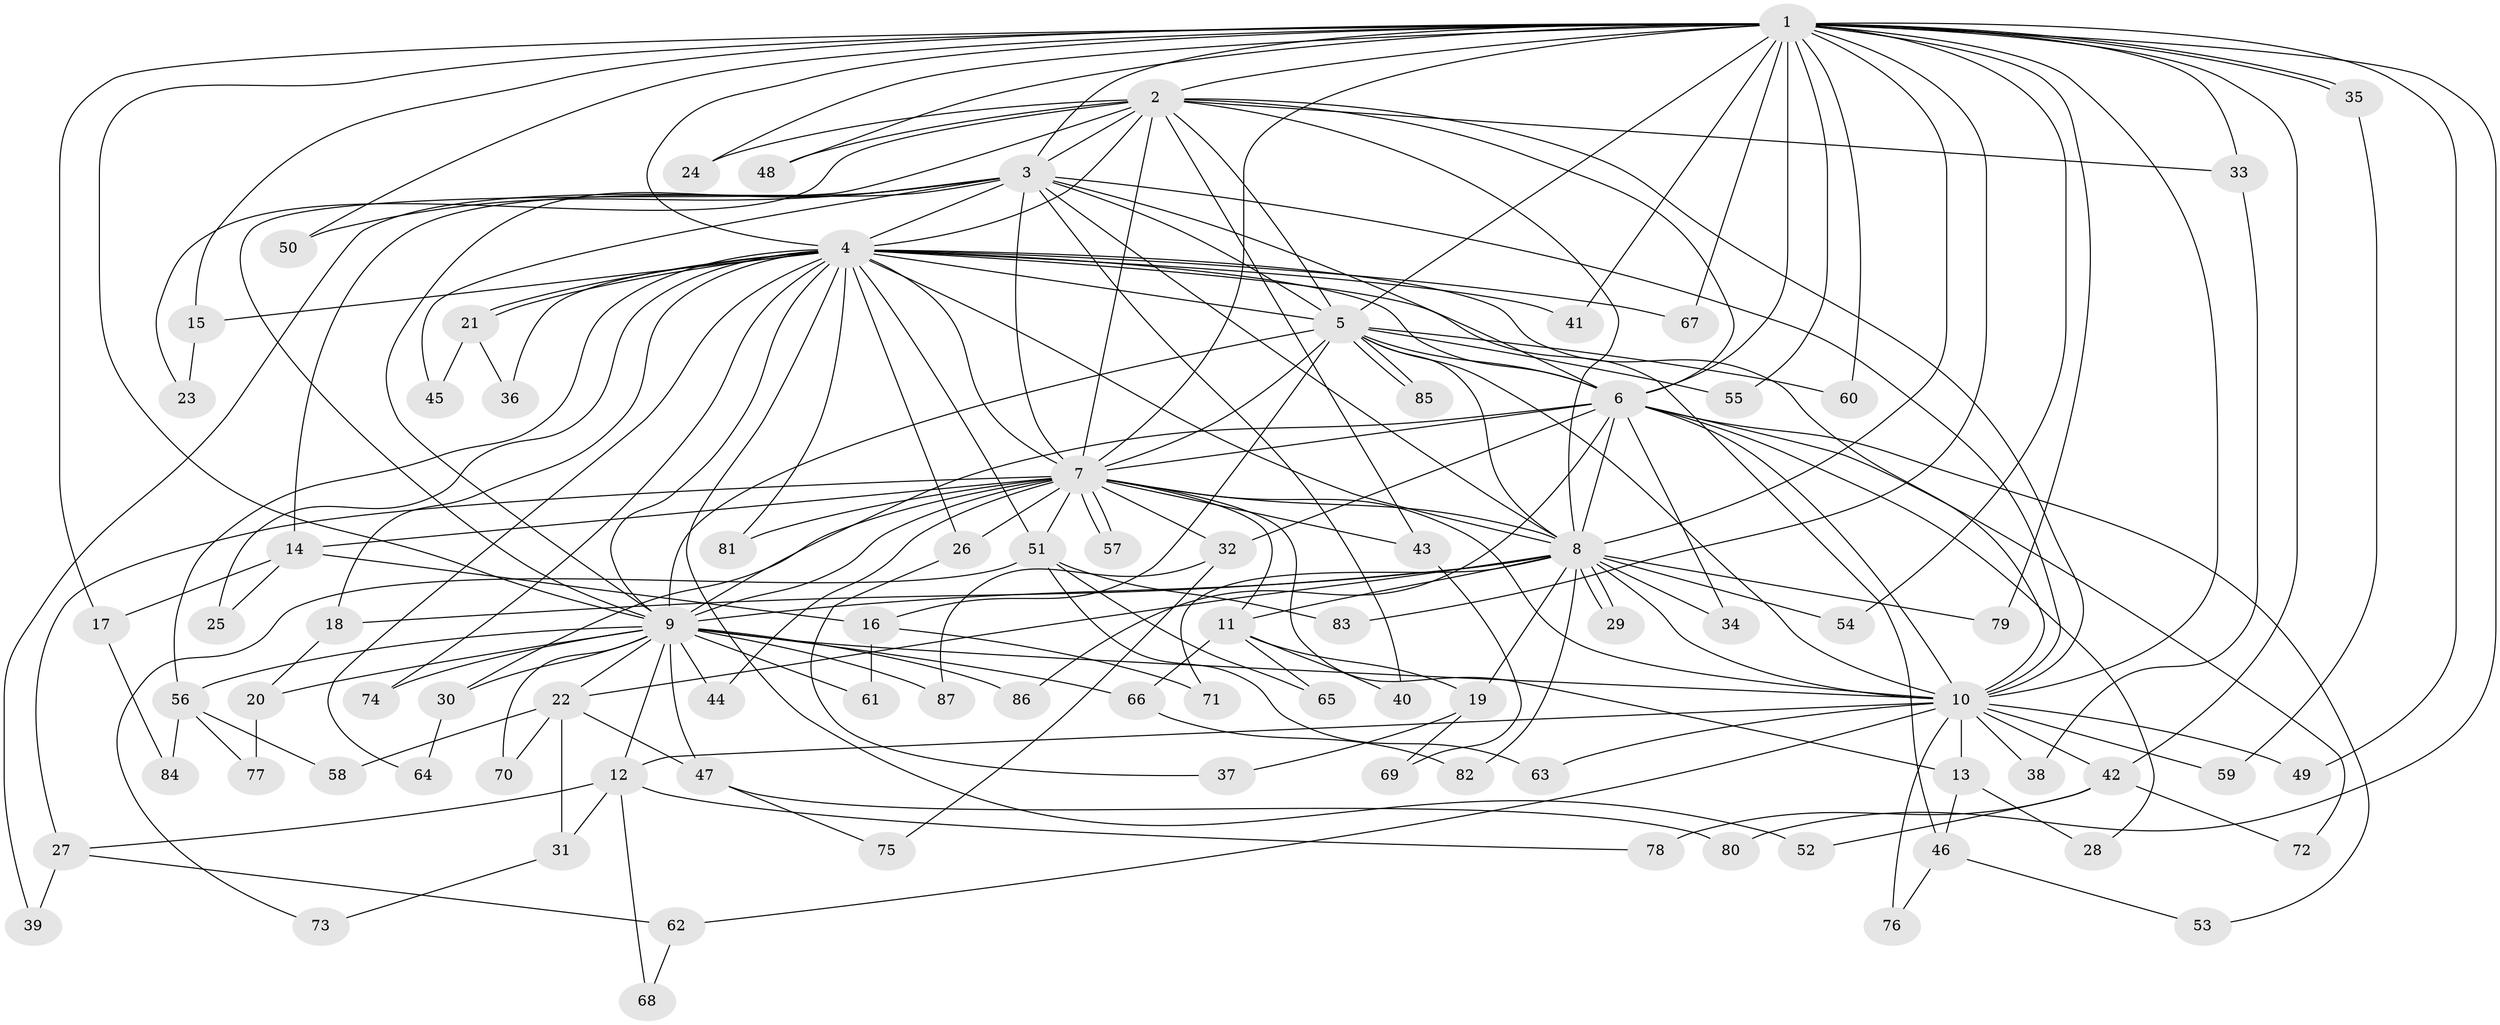 // Generated by graph-tools (version 1.1) at 2025/13/03/09/25 04:13:53]
// undirected, 87 vertices, 199 edges
graph export_dot {
graph [start="1"]
  node [color=gray90,style=filled];
  1;
  2;
  3;
  4;
  5;
  6;
  7;
  8;
  9;
  10;
  11;
  12;
  13;
  14;
  15;
  16;
  17;
  18;
  19;
  20;
  21;
  22;
  23;
  24;
  25;
  26;
  27;
  28;
  29;
  30;
  31;
  32;
  33;
  34;
  35;
  36;
  37;
  38;
  39;
  40;
  41;
  42;
  43;
  44;
  45;
  46;
  47;
  48;
  49;
  50;
  51;
  52;
  53;
  54;
  55;
  56;
  57;
  58;
  59;
  60;
  61;
  62;
  63;
  64;
  65;
  66;
  67;
  68;
  69;
  70;
  71;
  72;
  73;
  74;
  75;
  76;
  77;
  78;
  79;
  80;
  81;
  82;
  83;
  84;
  85;
  86;
  87;
  1 -- 2;
  1 -- 3;
  1 -- 4;
  1 -- 5;
  1 -- 6;
  1 -- 7;
  1 -- 8;
  1 -- 9;
  1 -- 10;
  1 -- 15;
  1 -- 17;
  1 -- 24;
  1 -- 33;
  1 -- 35;
  1 -- 35;
  1 -- 41;
  1 -- 42;
  1 -- 48;
  1 -- 49;
  1 -- 50;
  1 -- 54;
  1 -- 55;
  1 -- 60;
  1 -- 67;
  1 -- 79;
  1 -- 80;
  1 -- 83;
  2 -- 3;
  2 -- 4;
  2 -- 5;
  2 -- 6;
  2 -- 7;
  2 -- 8;
  2 -- 9;
  2 -- 10;
  2 -- 23;
  2 -- 24;
  2 -- 33;
  2 -- 43;
  2 -- 48;
  3 -- 4;
  3 -- 5;
  3 -- 6;
  3 -- 7;
  3 -- 8;
  3 -- 9;
  3 -- 10;
  3 -- 14;
  3 -- 39;
  3 -- 40;
  3 -- 45;
  3 -- 50;
  4 -- 5;
  4 -- 6;
  4 -- 7;
  4 -- 8;
  4 -- 9;
  4 -- 10;
  4 -- 15;
  4 -- 18;
  4 -- 21;
  4 -- 21;
  4 -- 25;
  4 -- 26;
  4 -- 36;
  4 -- 41;
  4 -- 46;
  4 -- 51;
  4 -- 52;
  4 -- 56;
  4 -- 64;
  4 -- 67;
  4 -- 74;
  4 -- 81;
  5 -- 6;
  5 -- 7;
  5 -- 8;
  5 -- 9;
  5 -- 10;
  5 -- 16;
  5 -- 55;
  5 -- 60;
  5 -- 85;
  5 -- 85;
  6 -- 7;
  6 -- 8;
  6 -- 9;
  6 -- 10;
  6 -- 28;
  6 -- 32;
  6 -- 34;
  6 -- 53;
  6 -- 72;
  6 -- 86;
  7 -- 8;
  7 -- 9;
  7 -- 10;
  7 -- 11;
  7 -- 13;
  7 -- 14;
  7 -- 26;
  7 -- 27;
  7 -- 30;
  7 -- 32;
  7 -- 43;
  7 -- 44;
  7 -- 51;
  7 -- 57;
  7 -- 57;
  7 -- 81;
  8 -- 9;
  8 -- 10;
  8 -- 11;
  8 -- 18;
  8 -- 19;
  8 -- 22;
  8 -- 29;
  8 -- 29;
  8 -- 34;
  8 -- 54;
  8 -- 71;
  8 -- 79;
  8 -- 82;
  9 -- 10;
  9 -- 12;
  9 -- 20;
  9 -- 22;
  9 -- 30;
  9 -- 44;
  9 -- 47;
  9 -- 56;
  9 -- 61;
  9 -- 66;
  9 -- 70;
  9 -- 74;
  9 -- 86;
  9 -- 87;
  10 -- 12;
  10 -- 13;
  10 -- 38;
  10 -- 42;
  10 -- 49;
  10 -- 59;
  10 -- 62;
  10 -- 63;
  10 -- 76;
  11 -- 19;
  11 -- 40;
  11 -- 65;
  11 -- 66;
  12 -- 27;
  12 -- 31;
  12 -- 68;
  12 -- 78;
  13 -- 28;
  13 -- 46;
  14 -- 16;
  14 -- 17;
  14 -- 25;
  15 -- 23;
  16 -- 61;
  16 -- 71;
  17 -- 84;
  18 -- 20;
  19 -- 37;
  19 -- 69;
  20 -- 77;
  21 -- 36;
  21 -- 45;
  22 -- 31;
  22 -- 47;
  22 -- 58;
  22 -- 70;
  26 -- 37;
  27 -- 39;
  27 -- 62;
  30 -- 64;
  31 -- 73;
  32 -- 75;
  32 -- 87;
  33 -- 38;
  35 -- 59;
  42 -- 52;
  42 -- 72;
  42 -- 78;
  43 -- 69;
  46 -- 53;
  46 -- 76;
  47 -- 75;
  47 -- 80;
  51 -- 63;
  51 -- 65;
  51 -- 73;
  51 -- 83;
  56 -- 58;
  56 -- 77;
  56 -- 84;
  62 -- 68;
  66 -- 82;
}
